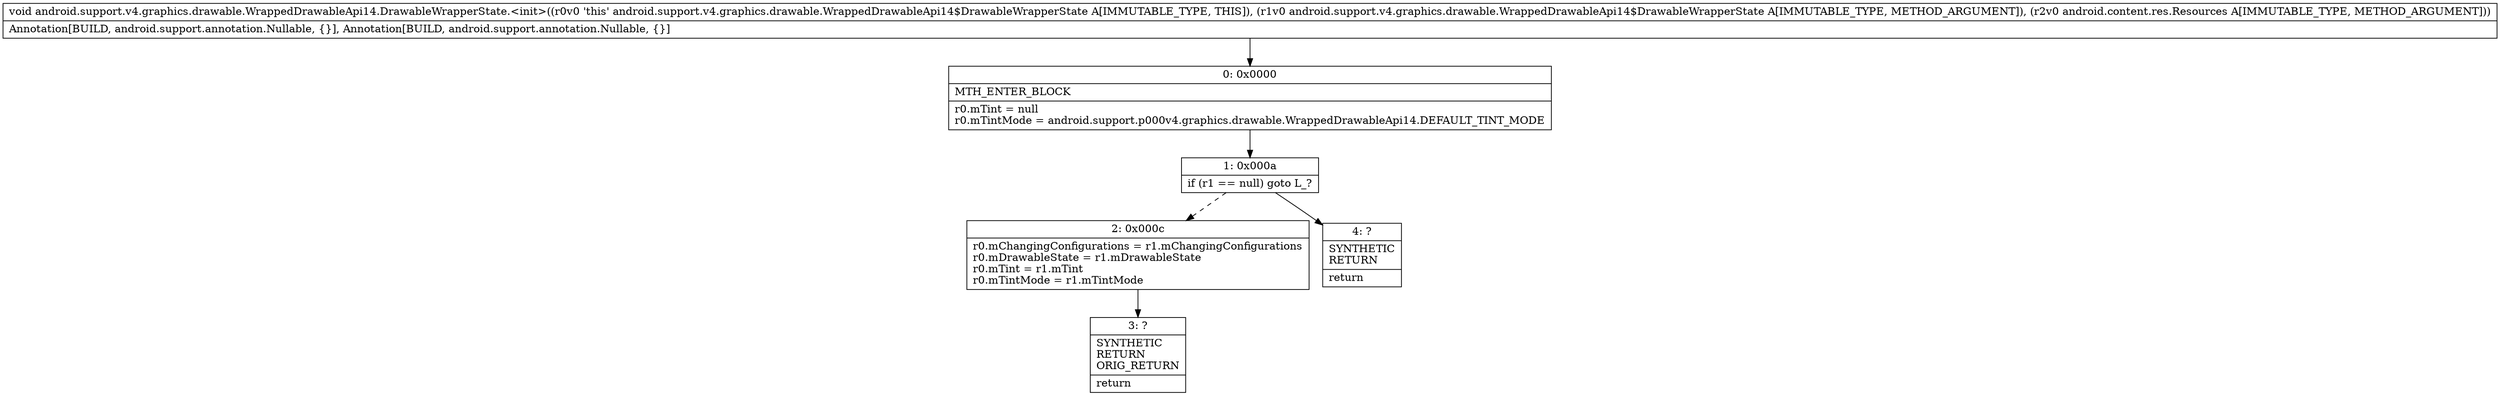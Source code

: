 digraph "CFG forandroid.support.v4.graphics.drawable.WrappedDrawableApi14.DrawableWrapperState.\<init\>(Landroid\/support\/v4\/graphics\/drawable\/WrappedDrawableApi14$DrawableWrapperState;Landroid\/content\/res\/Resources;)V" {
Node_0 [shape=record,label="{0\:\ 0x0000|MTH_ENTER_BLOCK\l|r0.mTint = null\lr0.mTintMode = android.support.p000v4.graphics.drawable.WrappedDrawableApi14.DEFAULT_TINT_MODE\l}"];
Node_1 [shape=record,label="{1\:\ 0x000a|if (r1 == null) goto L_?\l}"];
Node_2 [shape=record,label="{2\:\ 0x000c|r0.mChangingConfigurations = r1.mChangingConfigurations\lr0.mDrawableState = r1.mDrawableState\lr0.mTint = r1.mTint\lr0.mTintMode = r1.mTintMode\l}"];
Node_3 [shape=record,label="{3\:\ ?|SYNTHETIC\lRETURN\lORIG_RETURN\l|return\l}"];
Node_4 [shape=record,label="{4\:\ ?|SYNTHETIC\lRETURN\l|return\l}"];
MethodNode[shape=record,label="{void android.support.v4.graphics.drawable.WrappedDrawableApi14.DrawableWrapperState.\<init\>((r0v0 'this' android.support.v4.graphics.drawable.WrappedDrawableApi14$DrawableWrapperState A[IMMUTABLE_TYPE, THIS]), (r1v0 android.support.v4.graphics.drawable.WrappedDrawableApi14$DrawableWrapperState A[IMMUTABLE_TYPE, METHOD_ARGUMENT]), (r2v0 android.content.res.Resources A[IMMUTABLE_TYPE, METHOD_ARGUMENT]))  | Annotation[BUILD, android.support.annotation.Nullable, \{\}], Annotation[BUILD, android.support.annotation.Nullable, \{\}]\l}"];
MethodNode -> Node_0;
Node_0 -> Node_1;
Node_1 -> Node_2[style=dashed];
Node_1 -> Node_4;
Node_2 -> Node_3;
}

